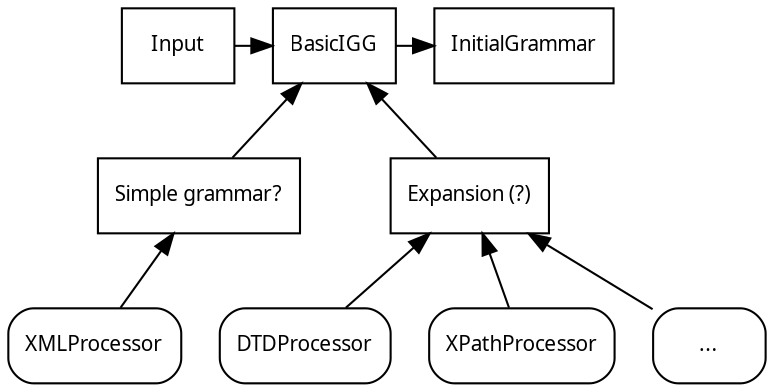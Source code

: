 digraph interfaces_nodes {
	rankdir = BT;
	node [shape = rectangle, fontname = "TeXGyrePagella-Regular", fontsize = 10];
	edge [fontname = "TeXGyrePagella-Regular", fontsize = 10];

{
	rank = same;
	Input;
	BasicIGG;
	InitialGrammar;
}

{
	rank = same;
	XMLProcessor [style = rounded];
	DTDProcessor [style = rounded];
	XPathProcessor [style = rounded];
	OtherProcessor [style = rounded, label = "..."]; 
}
	
	Verification [label = "Simple grammar?"]
	Expansion [label = "Expansion (?)"];

	Input -> BasicIGG;
	BasicIGG -> InitialGrammar;
	XMLProcessor -> Verification;
	Verification -> BasicIGG;
	DTDProcessor -> Expansion;
	XPathProcessor -> Expansion;
	OtherProcessor -> Expansion;
	Expansion -> BasicIGG;
}